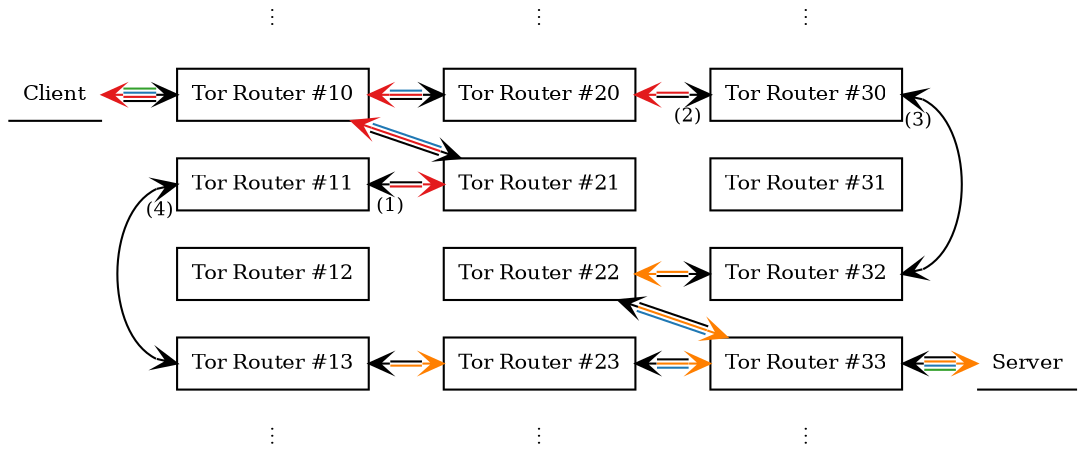 digraph G {
	rankdir=LR
	margin=0
	splines=true
	esep=10
	
	node [fontsize=10 shape=box width=0.1 height=0.1 margin="0.1,0.1"]
	edge [fontsize=10]
	
	client [label="Client" shape=underline]
	
	{
		rank=same
		r0a [label="⋮" shape=plain]
		r00 [label="Tor Router #10"]
		r01 [label="Tor Router #11"]
		r02 [label="Tor Router #12"]
		r03 [label="Tor Router #13"]
		r0b [label="⋮" shape=plain]
		
		edge [style=invis]
		r0a -> r00 -> r01 -> r02 -> r03 -> r0b
	}
	
	{
		rank=same
		r1a [label="⋮" shape=plain]
		r10 [label="Tor Router #20"]
		r11 [label="Tor Router #21"]
		r12 [label="Tor Router #22"]
		r13 [label="Tor Router #23"]
		r1b [label="⋮" shape=plain]
		
		edge [style=invis]
		r1a -> r10 -> r11 -> r12 -> r13 -> r1b
	}
	
	{
		rank=same
		r2a [label="⋮" shape=plain]
		r20 [label="Tor Router #30"]
		r21 [label="Tor Router #31"]
		r22 [label="Tor Router #32"]
		r23 [label="Tor Router #33"]
		r2b [label="⋮" shape=plain]
		
		edge [style=invis]
		r2a -> r20 -> r21 -> r22 -> r23 -> r2b
	}
	
	server [label="Server" shape=underline]
	
	subgraph cluster_0 {
		edge [style=invis]
		r00 -> r10 -> r20
		r01 -> r11 -> r21
		r02 -> r12 -> r22
	}
	
	edge [arrowhead=vee arrowtail=vee colorscheme=paired8 dir=both]
	client -> r00:w [color="black:6:2:4"]
	
	r00 -> r11 [color="black:6:2"]
	r11:w -> r01:e [color="black:6" headlabel="(1)" labeldistance="1.5" labelangle=-45 fontsize=9]

	r00:e -> r10:w [color="black:6:2"]
	r10:e -> r20:w [color="black:6" headlabel="(2)" labeldistance="1.5" labelangle=45 fontsize=9]

	edge [arrowhead=vee arrowtail=vee colorscheme=paired8]
	r23 -> server [style=invis]
	server:w -> r23 [color="black:8:2:4"]

	r23 -> r12 [color="black:8:2"]
	r12:e -> r22 [color="black:8"]
	r22:e -> r20:e [color="black" headlabel="(3)" labeldistance="1.5" labelangle=-45 fontsize=9]
	
	r23 -> r13 [color="black:8:2"]
	r13 -> r03 [color="black:8"]
	r03:w -> r01:w [color="black" headlabel="(4)" labeldistance="1.5" labelangle=45 fontsize=9]
}
